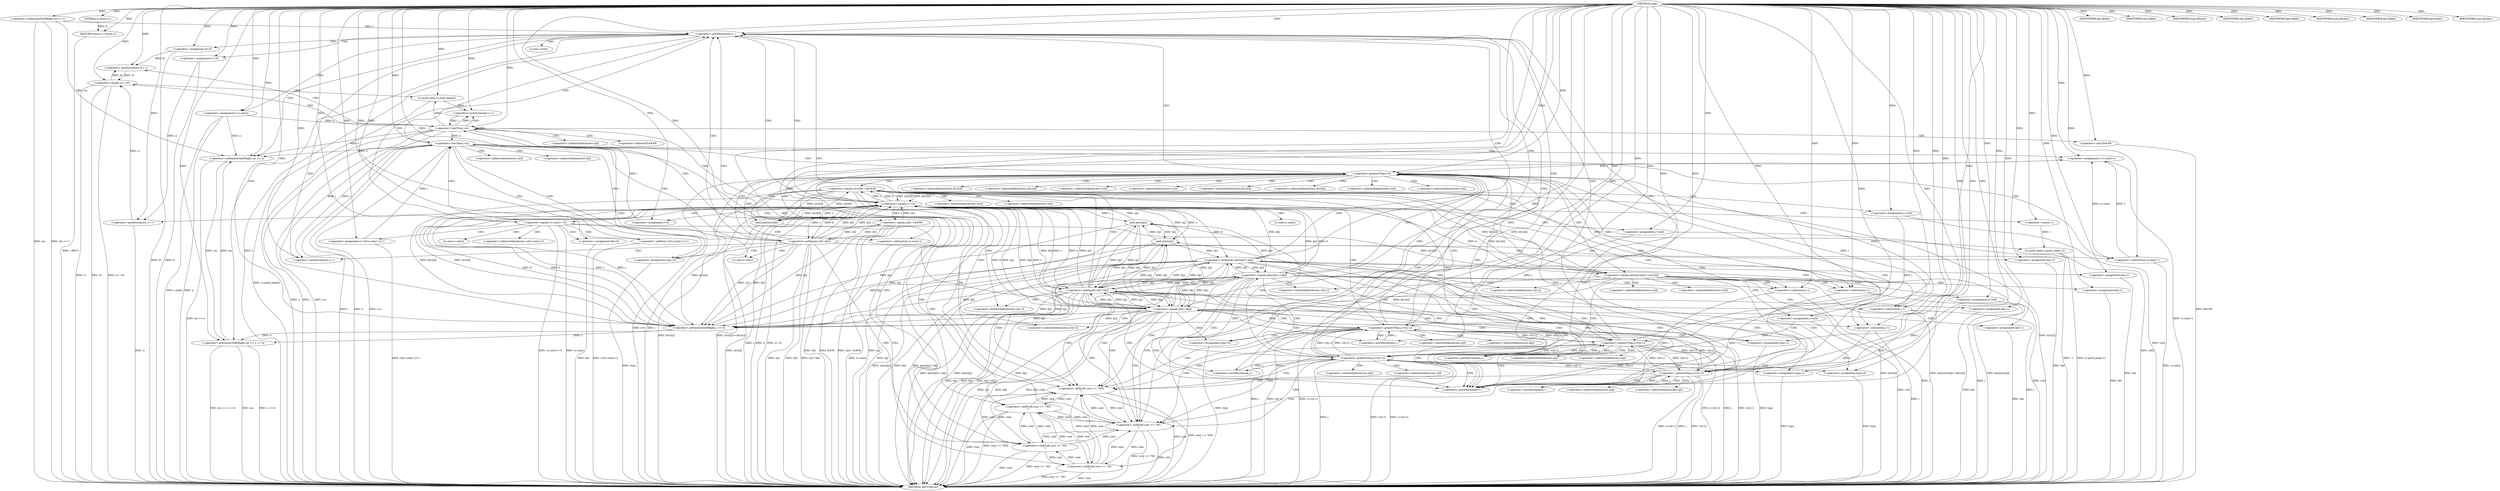 digraph "main" {  
"1000191" [label = "(METHOD,main)" ]
"1000543" [label = "(METHOD_RETURN,int)" ]
"1000195" [label = "(<operator>.arithmeticShiftRight,cin >> t)" ]
"1000541" [label = "(RETURN,return 0;,return 0;)" ]
"1000199" [label = "(<operator>.postDecrement,t--)" ]
"1000542" [label = "(LITERAL,0,return 0;)" ]
"1000204" [label = "(<operator>.assignment,i0=0)" ]
"1000208" [label = "(<operator>.assignment,i1=0)" ]
"1000211" [label = "(<operator>.arithmeticShiftRight,cin >> n)" ]
"1000216" [label = "(<operator>.arithmeticShiftRight,cin >> s >> b)" ]
"1000221" [label = "(<operator>.assignment,n=s.size())" ]
"1000238" [label = "(vc.push_back,vc.push_back(-1))" ]
"1000281" [label = "(<operator>.assignment,fail=0)" ]
"1000322" [label = "(<operator>.assignment,typo=0)" ]
"1000538" [label = "(<operator>.shiftLeft,cout << \"YES\n\")" ]
"1000225" [label = "(<operator>.equals,s==b)" ]
"1000243" [label = "(<operator>.assignment,i=0)" ]
"1000246" [label = "(<operator>.lessThan,i<n)" ]
"1000249" [label = "(<operator>.postIncrement,i++)" ]
"1000272" [label = "(<operator>.equals,vc.size()==0)" ]
"1000286" [label = "(<operator>.assignment,i=vc[vc.size()-1]+1)" ]
"1000295" [label = "(<operator>.lessThan,i<n)" ]
"1000298" [label = "(<operator>.postIncrement,i++)" ]
"1000315" [label = "(IDENTIFIER,fail,if(fail))" ]
"1000327" [label = "(<operator>.assignment,i=vc.size()-1)" ]
"1000332" [label = "(<operator>.greaterThan,i>0)" ]
"1000335" [label = "(<operator>.postDecrement,i--)" ]
"1000532" [label = "(IDENTIFIER,fail,if(fail))" ]
"1000218" [label = "(<operator>.arithmeticShiftRight,s >> b)" ]
"1000229" [label = "(<operator>.shiftLeft,cout << \"YES\n\")" ]
"1000239" [label = "(<operator>.minus,-1)" ]
"1000252" [label = "(<operator>.equals,s[i]==&#39)" ]
"1000258" [label = "(<operator>.and,0&#39)" ]
"1000276" [label = "(<operator>.shiftLeft,cout << \"NO\n\")" ]
"1000317" [label = "(<operator>.shiftLeft,cout << \"NO\n\")" ]
"1000534" [label = "(<operator>.shiftLeft,cout << \"NO\n\")" ]
"1000235" [label = "(<operator>.postIncrement,i1++)" ]
"1000262" [label = "(<operator>.postIncrement,i0++)" ]
"1000265" [label = "(<operator>.equals,i1==i0)" ]
"1000288" [label = "(<operator>.addition,vc[vc.size()-1]+1)" ]
"1000302" [label = "(<operator>.notEquals,s[i]!=b[i])" ]
"1000329" [label = "(<operator>.subtraction,vc.size()-1)" ]
"1000339" [label = "(IDENTIFIER,typo,if(typo))" ]
"1000439" [label = "(<operator>.equals,s[vc[i]]==b[vc[i]])" ]
"1000269" [label = "(vc.push_back,vc.push_back(i))" ]
"1000310" [label = "(<operator>.assignment,fail=1)" ]
"1000291" [label = "(<operator>.subtraction,vc.size()-1)" ]
"1000342" [label = "(<operator>.equals,anti(s[vc[i]])==b[vc[i]])" ]
"1000453" [label = "(<operator>.assignment,j=vc[i])" ]
"1000458" [label = "(<operator>.greaterThan,j>vc[i-1])" ]
"1000465" [label = "(<operator>.postDecrement,j--)" ]
"1000482" [label = "(IDENTIFIER,fail,if(fail))" ]
"1000528" [label = "(<operator>.assignment,typo=1)" ]
"1000489" [label = "(<operator>.assignment,j=vc[i])" ]
"1000494" [label = "(<operator>.greaterThan,j>vc[i-1])" ]
"1000501" [label = "(<operator>.postDecrement,j--)" ]
"1000518" [label = "(IDENTIFIER,fail,if(fail))" ]
"1000522" [label = "(IDENTIFIER,typo,if(typo))" ]
"1000343" [label = "(anti,anti(s[vc[i]]))" ]
"1000357" [label = "(<operator>.assignment,j=vc[i])" ]
"1000362" [label = "(<operator>.greaterThan,j>vc[i-1])" ]
"1000369" [label = "(<operator>.postDecrement,j--)" ]
"1000387" [label = "(IDENTIFIER,fail,if(fail))" ]
"1000434" [label = "(<operator>.assignment,typo=1)" ]
"1000469" [label = "(<operator>.notEquals,s[j]!=b[j])" ]
"1000524" [label = "(<operator>.assignment,typo=0)" ]
"1000394" [label = "(<operator>.assignment,j=vc[i])" ]
"1000399" [label = "(<operator>.greaterThan,j>vc[i-1])" ]
"1000406" [label = "(<operator>.postDecrement,j--)" ]
"1000424" [label = "(IDENTIFIER,fail,if(fail))" ]
"1000428" [label = "(IDENTIFIER,typo,if(typo))" ]
"1000462" [label = "(<operator>.subtraction,i-1)" ]
"1000477" [label = "(<operator>.assignment,fail=1)" ]
"1000505" [label = "(<operator>.equals,s[j]==b[j])" ]
"1000373" [label = "(<operator>.notEquals,anti(s[j])!=b[j])" ]
"1000430" [label = "(<operator>.assignment,typo=0)" ]
"1000498" [label = "(<operator>.subtraction,i-1)" ]
"1000513" [label = "(<operator>.assignment,fail=1)" ]
"1000366" [label = "(<operator>.subtraction,i-1)" ]
"1000382" [label = "(<operator>.assignment,fail=1)" ]
"1000410" [label = "(<operator>.equals,anti(s[j])==b[j])" ]
"1000374" [label = "(anti,anti(s[j]))" ]
"1000403" [label = "(<operator>.subtraction,i-1)" ]
"1000419" [label = "(<operator>.assignment,fail=1)" ]
"1000411" [label = "(anti,anti(s[j]))" ]
"1000223" [label = "(s.size,s.size())" ]
"1000273" [label = "(vc.size,vc.size())" ]
"1000253" [label = "(<operator>.indirectIndexAccess,s[i])" ]
"1000256" [label = "(<operator>.addressOf,&#39)" ]
"1000289" [label = "(<operator>.indirectIndexAccess,vc[vc.size()-1])" ]
"1000330" [label = "(vc.size,vc.size())" ]
"1000303" [label = "(<operator>.indirectIndexAccess,s[i])" ]
"1000306" [label = "(<operator>.indirectIndexAccess,b[i])" ]
"1000440" [label = "(<operator>.indirectIndexAccess,s[vc[i]])" ]
"1000445" [label = "(<operator>.indirectIndexAccess,b[vc[i]])" ]
"1000292" [label = "(vc.size,vc.size())" ]
"1000442" [label = "(<operator>.indirectIndexAccess,vc[i])" ]
"1000447" [label = "(<operator>.indirectIndexAccess,vc[i])" ]
"1000349" [label = "(<operator>.indirectIndexAccess,b[vc[i]])" ]
"1000455" [label = "(<operator>.indirectIndexAccess,vc[i])" ]
"1000460" [label = "(<operator>.indirectIndexAccess,vc[i-1])" ]
"1000344" [label = "(<operator>.indirectIndexAccess,s[vc[i]])" ]
"1000351" [label = "(<operator>.indirectIndexAccess,vc[i])" ]
"1000491" [label = "(<operator>.indirectIndexAccess,vc[i])" ]
"1000496" [label = "(<operator>.indirectIndexAccess,vc[i-1])" ]
"1000346" [label = "(<operator>.indirectIndexAccess,vc[i])" ]
"1000359" [label = "(<operator>.indirectIndexAccess,vc[i])" ]
"1000364" [label = "(<operator>.indirectIndexAccess,vc[i-1])" ]
"1000470" [label = "(<operator>.indirectIndexAccess,s[j])" ]
"1000473" [label = "(<operator>.indirectIndexAccess,b[j])" ]
"1000396" [label = "(<operator>.indirectIndexAccess,vc[i])" ]
"1000401" [label = "(<operator>.indirectIndexAccess,vc[i-1])" ]
"1000506" [label = "(<operator>.indirectIndexAccess,s[j])" ]
"1000509" [label = "(<operator>.indirectIndexAccess,b[j])" ]
"1000378" [label = "(<operator>.indirectIndexAccess,b[j])" ]
"1000375" [label = "(<operator>.indirectIndexAccess,s[j])" ]
"1000415" [label = "(<operator>.indirectIndexAccess,b[j])" ]
"1000412" [label = "(<operator>.indirectIndexAccess,s[j])" ]
  "1000195" -> "1000543"  [ label = "DDG: cin"] 
  "1000195" -> "1000543"  [ label = "DDG: cin >> t"] 
  "1000199" -> "1000543"  [ label = "DDG: t"] 
  "1000204" -> "1000543"  [ label = "DDG: i0"] 
  "1000208" -> "1000543"  [ label = "DDG: i1"] 
  "1000211" -> "1000543"  [ label = "DDG: cin >> n"] 
  "1000216" -> "1000543"  [ label = "DDG: cin"] 
  "1000216" -> "1000543"  [ label = "DDG: s >> b"] 
  "1000216" -> "1000543"  [ label = "DDG: cin >> s >> b"] 
  "1000221" -> "1000543"  [ label = "DDG: n"] 
  "1000221" -> "1000543"  [ label = "DDG: s.size()"] 
  "1000225" -> "1000543"  [ label = "DDG: s"] 
  "1000225" -> "1000543"  [ label = "DDG: b"] 
  "1000225" -> "1000543"  [ label = "DDG: s==b"] 
  "1000235" -> "1000543"  [ label = "DDG: i1"] 
  "1000238" -> "1000543"  [ label = "DDG: -1"] 
  "1000238" -> "1000543"  [ label = "DDG: vc.push_back(-1)"] 
  "1000246" -> "1000543"  [ label = "DDG: i"] 
  "1000246" -> "1000543"  [ label = "DDG: n"] 
  "1000246" -> "1000543"  [ label = "DDG: i<n"] 
  "1000272" -> "1000543"  [ label = "DDG: vc.size()"] 
  "1000272" -> "1000543"  [ label = "DDG: vc.size()==0"] 
  "1000281" -> "1000543"  [ label = "DDG: fail"] 
  "1000291" -> "1000543"  [ label = "DDG: vc.size()"] 
  "1000288" -> "1000543"  [ label = "DDG: vc[vc.size()-1]"] 
  "1000286" -> "1000543"  [ label = "DDG: vc[vc.size()-1]+1"] 
  "1000295" -> "1000543"  [ label = "DDG: i"] 
  "1000295" -> "1000543"  [ label = "DDG: n"] 
  "1000295" -> "1000543"  [ label = "DDG: i<n"] 
  "1000302" -> "1000543"  [ label = "DDG: s[i]"] 
  "1000302" -> "1000543"  [ label = "DDG: b[i]"] 
  "1000302" -> "1000543"  [ label = "DDG: s[i]!=b[i]"] 
  "1000310" -> "1000543"  [ label = "DDG: fail"] 
  "1000322" -> "1000543"  [ label = "DDG: typo"] 
  "1000329" -> "1000543"  [ label = "DDG: vc.size()"] 
  "1000327" -> "1000543"  [ label = "DDG: vc.size()-1"] 
  "1000332" -> "1000543"  [ label = "DDG: i"] 
  "1000332" -> "1000543"  [ label = "DDG: i>0"] 
  "1000439" -> "1000543"  [ label = "DDG: s[vc[i]]"] 
  "1000439" -> "1000543"  [ label = "DDG: b[vc[i]]"] 
  "1000439" -> "1000543"  [ label = "DDG: s[vc[i]]==b[vc[i]]"] 
  "1000489" -> "1000543"  [ label = "DDG: vc[i]"] 
  "1000494" -> "1000543"  [ label = "DDG: j"] 
  "1000498" -> "1000543"  [ label = "DDG: i"] 
  "1000494" -> "1000543"  [ label = "DDG: vc[i-1]"] 
  "1000494" -> "1000543"  [ label = "DDG: j>vc[i-1]"] 
  "1000505" -> "1000543"  [ label = "DDG: s[j]"] 
  "1000505" -> "1000543"  [ label = "DDG: b[j]"] 
  "1000505" -> "1000543"  [ label = "DDG: s[j]==b[j]"] 
  "1000513" -> "1000543"  [ label = "DDG: fail"] 
  "1000528" -> "1000543"  [ label = "DDG: typo"] 
  "1000524" -> "1000543"  [ label = "DDG: typo"] 
  "1000453" -> "1000543"  [ label = "DDG: vc[i]"] 
  "1000458" -> "1000543"  [ label = "DDG: j"] 
  "1000462" -> "1000543"  [ label = "DDG: i"] 
  "1000458" -> "1000543"  [ label = "DDG: vc[i-1]"] 
  "1000458" -> "1000543"  [ label = "DDG: j>vc[i-1]"] 
  "1000469" -> "1000543"  [ label = "DDG: s[j]"] 
  "1000469" -> "1000543"  [ label = "DDG: b[j]"] 
  "1000469" -> "1000543"  [ label = "DDG: s[j]!=b[j]"] 
  "1000477" -> "1000543"  [ label = "DDG: fail"] 
  "1000343" -> "1000543"  [ label = "DDG: s[vc[i]]"] 
  "1000342" -> "1000543"  [ label = "DDG: anti(s[vc[i]])"] 
  "1000342" -> "1000543"  [ label = "DDG: b[vc[i]]"] 
  "1000342" -> "1000543"  [ label = "DDG: anti(s[vc[i]])==b[vc[i]]"] 
  "1000394" -> "1000543"  [ label = "DDG: vc[i]"] 
  "1000399" -> "1000543"  [ label = "DDG: j"] 
  "1000403" -> "1000543"  [ label = "DDG: i"] 
  "1000399" -> "1000543"  [ label = "DDG: vc[i-1]"] 
  "1000399" -> "1000543"  [ label = "DDG: j>vc[i-1]"] 
  "1000411" -> "1000543"  [ label = "DDG: s[j]"] 
  "1000410" -> "1000543"  [ label = "DDG: anti(s[j])"] 
  "1000410" -> "1000543"  [ label = "DDG: b[j]"] 
  "1000410" -> "1000543"  [ label = "DDG: anti(s[j])==b[j]"] 
  "1000419" -> "1000543"  [ label = "DDG: fail"] 
  "1000434" -> "1000543"  [ label = "DDG: typo"] 
  "1000430" -> "1000543"  [ label = "DDG: typo"] 
  "1000357" -> "1000543"  [ label = "DDG: vc[i]"] 
  "1000362" -> "1000543"  [ label = "DDG: j"] 
  "1000366" -> "1000543"  [ label = "DDG: i"] 
  "1000362" -> "1000543"  [ label = "DDG: vc[i-1]"] 
  "1000362" -> "1000543"  [ label = "DDG: j>vc[i-1]"] 
  "1000374" -> "1000543"  [ label = "DDG: s[j]"] 
  "1000373" -> "1000543"  [ label = "DDG: anti(s[j])"] 
  "1000373" -> "1000543"  [ label = "DDG: b[j]"] 
  "1000373" -> "1000543"  [ label = "DDG: anti(s[j])!=b[j]"] 
  "1000382" -> "1000543"  [ label = "DDG: fail"] 
  "1000538" -> "1000543"  [ label = "DDG: cout"] 
  "1000538" -> "1000543"  [ label = "DDG: cout << \"YES\n\""] 
  "1000534" -> "1000543"  [ label = "DDG: cout"] 
  "1000534" -> "1000543"  [ label = "DDG: cout << \"NO\n\""] 
  "1000317" -> "1000543"  [ label = "DDG: cout"] 
  "1000317" -> "1000543"  [ label = "DDG: cout << \"NO\n\""] 
  "1000276" -> "1000543"  [ label = "DDG: cout"] 
  "1000276" -> "1000543"  [ label = "DDG: cout << \"NO\n\""] 
  "1000252" -> "1000543"  [ label = "DDG: s[i]"] 
  "1000252" -> "1000543"  [ label = "DDG: &#39"] 
  "1000252" -> "1000543"  [ label = "DDG: s[i]==&#39"] 
  "1000258" -> "1000543"  [ label = "DDG: 0&#39"] 
  "1000265" -> "1000543"  [ label = "DDG: i1"] 
  "1000265" -> "1000543"  [ label = "DDG: i0"] 
  "1000265" -> "1000543"  [ label = "DDG: i1==i0"] 
  "1000269" -> "1000543"  [ label = "DDG: vc.push_back(i)"] 
  "1000229" -> "1000543"  [ label = "DDG: cout"] 
  "1000229" -> "1000543"  [ label = "DDG: cout << \"YES\n\""] 
  "1000541" -> "1000543"  [ label = "DDG: <RET>"] 
  "1000542" -> "1000541"  [ label = "DDG: 0"] 
  "1000191" -> "1000541"  [ label = "DDG: "] 
  "1000191" -> "1000195"  [ label = "DDG: "] 
  "1000191" -> "1000542"  [ label = "DDG: "] 
  "1000195" -> "1000199"  [ label = "DDG: t"] 
  "1000191" -> "1000199"  [ label = "DDG: "] 
  "1000191" -> "1000204"  [ label = "DDG: "] 
  "1000191" -> "1000208"  [ label = "DDG: "] 
  "1000191" -> "1000221"  [ label = "DDG: "] 
  "1000191" -> "1000281"  [ label = "DDG: "] 
  "1000191" -> "1000322"  [ label = "DDG: "] 
  "1000195" -> "1000211"  [ label = "DDG: cin"] 
  "1000216" -> "1000211"  [ label = "DDG: cin"] 
  "1000191" -> "1000211"  [ label = "DDG: "] 
  "1000221" -> "1000211"  [ label = "DDG: n"] 
  "1000246" -> "1000211"  [ label = "DDG: n"] 
  "1000295" -> "1000211"  [ label = "DDG: n"] 
  "1000211" -> "1000216"  [ label = "DDG: cin"] 
  "1000191" -> "1000216"  [ label = "DDG: "] 
  "1000218" -> "1000216"  [ label = "DDG: b"] 
  "1000218" -> "1000216"  [ label = "DDG: s"] 
  "1000239" -> "1000238"  [ label = "DDG: 1"] 
  "1000191" -> "1000243"  [ label = "DDG: "] 
  "1000191" -> "1000286"  [ label = "DDG: "] 
  "1000191" -> "1000315"  [ label = "DDG: "] 
  "1000329" -> "1000327"  [ label = "DDG: 1"] 
  "1000329" -> "1000327"  [ label = "DDG: vc.size()"] 
  "1000191" -> "1000532"  [ label = "DDG: "] 
  "1000534" -> "1000538"  [ label = "DDG: cout"] 
  "1000317" -> "1000538"  [ label = "DDG: cout"] 
  "1000276" -> "1000538"  [ label = "DDG: cout"] 
  "1000229" -> "1000538"  [ label = "DDG: cout"] 
  "1000191" -> "1000538"  [ label = "DDG: "] 
  "1000225" -> "1000218"  [ label = "DDG: s"] 
  "1000302" -> "1000218"  [ label = "DDG: s[i]"] 
  "1000439" -> "1000218"  [ label = "DDG: s[vc[i]]"] 
  "1000505" -> "1000218"  [ label = "DDG: s[j]"] 
  "1000469" -> "1000218"  [ label = "DDG: s[j]"] 
  "1000343" -> "1000218"  [ label = "DDG: s[vc[i]]"] 
  "1000411" -> "1000218"  [ label = "DDG: s[j]"] 
  "1000374" -> "1000218"  [ label = "DDG: s[j]"] 
  "1000252" -> "1000218"  [ label = "DDG: s[i]"] 
  "1000191" -> "1000218"  [ label = "DDG: "] 
  "1000225" -> "1000218"  [ label = "DDG: b"] 
  "1000302" -> "1000218"  [ label = "DDG: b[i]"] 
  "1000439" -> "1000218"  [ label = "DDG: b[vc[i]]"] 
  "1000505" -> "1000218"  [ label = "DDG: b[j]"] 
  "1000469" -> "1000218"  [ label = "DDG: b[j]"] 
  "1000342" -> "1000218"  [ label = "DDG: b[vc[i]]"] 
  "1000410" -> "1000218"  [ label = "DDG: b[j]"] 
  "1000373" -> "1000218"  [ label = "DDG: b[j]"] 
  "1000218" -> "1000225"  [ label = "DDG: s"] 
  "1000302" -> "1000225"  [ label = "DDG: s[i]"] 
  "1000439" -> "1000225"  [ label = "DDG: s[vc[i]]"] 
  "1000505" -> "1000225"  [ label = "DDG: s[j]"] 
  "1000469" -> "1000225"  [ label = "DDG: s[j]"] 
  "1000343" -> "1000225"  [ label = "DDG: s[vc[i]]"] 
  "1000411" -> "1000225"  [ label = "DDG: s[j]"] 
  "1000374" -> "1000225"  [ label = "DDG: s[j]"] 
  "1000252" -> "1000225"  [ label = "DDG: s[i]"] 
  "1000191" -> "1000225"  [ label = "DDG: "] 
  "1000218" -> "1000225"  [ label = "DDG: b"] 
  "1000302" -> "1000225"  [ label = "DDG: b[i]"] 
  "1000439" -> "1000225"  [ label = "DDG: b[vc[i]]"] 
  "1000505" -> "1000225"  [ label = "DDG: b[j]"] 
  "1000469" -> "1000225"  [ label = "DDG: b[j]"] 
  "1000342" -> "1000225"  [ label = "DDG: b[vc[i]]"] 
  "1000410" -> "1000225"  [ label = "DDG: b[j]"] 
  "1000373" -> "1000225"  [ label = "DDG: b[j]"] 
  "1000191" -> "1000239"  [ label = "DDG: "] 
  "1000243" -> "1000246"  [ label = "DDG: i"] 
  "1000249" -> "1000246"  [ label = "DDG: i"] 
  "1000191" -> "1000246"  [ label = "DDG: "] 
  "1000221" -> "1000246"  [ label = "DDG: n"] 
  "1000246" -> "1000249"  [ label = "DDG: i"] 
  "1000269" -> "1000249"  [ label = "DDG: i"] 
  "1000191" -> "1000249"  [ label = "DDG: "] 
  "1000191" -> "1000272"  [ label = "DDG: "] 
  "1000286" -> "1000295"  [ label = "DDG: i"] 
  "1000298" -> "1000295"  [ label = "DDG: i"] 
  "1000191" -> "1000295"  [ label = "DDG: "] 
  "1000246" -> "1000295"  [ label = "DDG: n"] 
  "1000295" -> "1000298"  [ label = "DDG: i"] 
  "1000191" -> "1000298"  [ label = "DDG: "] 
  "1000191" -> "1000327"  [ label = "DDG: "] 
  "1000327" -> "1000332"  [ label = "DDG: i"] 
  "1000335" -> "1000332"  [ label = "DDG: i"] 
  "1000191" -> "1000332"  [ label = "DDG: "] 
  "1000498" -> "1000335"  [ label = "DDG: i"] 
  "1000462" -> "1000335"  [ label = "DDG: i"] 
  "1000403" -> "1000335"  [ label = "DDG: i"] 
  "1000366" -> "1000335"  [ label = "DDG: i"] 
  "1000191" -> "1000335"  [ label = "DDG: "] 
  "1000538" -> "1000229"  [ label = "DDG: cout"] 
  "1000534" -> "1000229"  [ label = "DDG: cout"] 
  "1000317" -> "1000229"  [ label = "DDG: cout"] 
  "1000276" -> "1000229"  [ label = "DDG: cout"] 
  "1000191" -> "1000229"  [ label = "DDG: "] 
  "1000225" -> "1000252"  [ label = "DDG: s"] 
  "1000302" -> "1000252"  [ label = "DDG: s[i]"] 
  "1000191" -> "1000258"  [ label = "DDG: "] 
  "1000538" -> "1000276"  [ label = "DDG: cout"] 
  "1000534" -> "1000276"  [ label = "DDG: cout"] 
  "1000317" -> "1000276"  [ label = "DDG: cout"] 
  "1000229" -> "1000276"  [ label = "DDG: cout"] 
  "1000191" -> "1000276"  [ label = "DDG: "] 
  "1000191" -> "1000288"  [ label = "DDG: "] 
  "1000538" -> "1000317"  [ label = "DDG: cout"] 
  "1000534" -> "1000317"  [ label = "DDG: cout"] 
  "1000276" -> "1000317"  [ label = "DDG: cout"] 
  "1000229" -> "1000317"  [ label = "DDG: cout"] 
  "1000191" -> "1000317"  [ label = "DDG: "] 
  "1000191" -> "1000329"  [ label = "DDG: "] 
  "1000191" -> "1000339"  [ label = "DDG: "] 
  "1000538" -> "1000534"  [ label = "DDG: cout"] 
  "1000317" -> "1000534"  [ label = "DDG: cout"] 
  "1000276" -> "1000534"  [ label = "DDG: cout"] 
  "1000229" -> "1000534"  [ label = "DDG: cout"] 
  "1000191" -> "1000534"  [ label = "DDG: "] 
  "1000208" -> "1000235"  [ label = "DDG: i1"] 
  "1000191" -> "1000235"  [ label = "DDG: "] 
  "1000204" -> "1000262"  [ label = "DDG: i0"] 
  "1000265" -> "1000262"  [ label = "DDG: i0"] 
  "1000191" -> "1000262"  [ label = "DDG: "] 
  "1000235" -> "1000265"  [ label = "DDG: i1"] 
  "1000191" -> "1000265"  [ label = "DDG: "] 
  "1000262" -> "1000265"  [ label = "DDG: i0"] 
  "1000225" -> "1000302"  [ label = "DDG: s"] 
  "1000252" -> "1000302"  [ label = "DDG: s[i]"] 
  "1000225" -> "1000302"  [ label = "DDG: b"] 
  "1000191" -> "1000310"  [ label = "DDG: "] 
  "1000225" -> "1000439"  [ label = "DDG: s"] 
  "1000343" -> "1000439"  [ label = "DDG: s[vc[i]]"] 
  "1000225" -> "1000439"  [ label = "DDG: b"] 
  "1000342" -> "1000439"  [ label = "DDG: b[vc[i]]"] 
  "1000246" -> "1000269"  [ label = "DDG: i"] 
  "1000191" -> "1000269"  [ label = "DDG: "] 
  "1000191" -> "1000291"  [ label = "DDG: "] 
  "1000191" -> "1000482"  [ label = "DDG: "] 
  "1000191" -> "1000528"  [ label = "DDG: "] 
  "1000343" -> "1000342"  [ label = "DDG: s[vc[i]]"] 
  "1000225" -> "1000342"  [ label = "DDG: b"] 
  "1000439" -> "1000342"  [ label = "DDG: b[vc[i]]"] 
  "1000191" -> "1000453"  [ label = "DDG: "] 
  "1000453" -> "1000458"  [ label = "DDG: j"] 
  "1000465" -> "1000458"  [ label = "DDG: j"] 
  "1000191" -> "1000458"  [ label = "DDG: "] 
  "1000494" -> "1000458"  [ label = "DDG: vc[i-1]"] 
  "1000399" -> "1000458"  [ label = "DDG: vc[i-1]"] 
  "1000362" -> "1000458"  [ label = "DDG: vc[i-1]"] 
  "1000458" -> "1000465"  [ label = "DDG: j"] 
  "1000191" -> "1000465"  [ label = "DDG: "] 
  "1000191" -> "1000518"  [ label = "DDG: "] 
  "1000191" -> "1000522"  [ label = "DDG: "] 
  "1000225" -> "1000343"  [ label = "DDG: s"] 
  "1000439" -> "1000343"  [ label = "DDG: s[vc[i]]"] 
  "1000191" -> "1000387"  [ label = "DDG: "] 
  "1000191" -> "1000434"  [ label = "DDG: "] 
  "1000191" -> "1000489"  [ label = "DDG: "] 
  "1000489" -> "1000494"  [ label = "DDG: j"] 
  "1000501" -> "1000494"  [ label = "DDG: j"] 
  "1000191" -> "1000494"  [ label = "DDG: "] 
  "1000458" -> "1000494"  [ label = "DDG: vc[i-1]"] 
  "1000399" -> "1000494"  [ label = "DDG: vc[i-1]"] 
  "1000362" -> "1000494"  [ label = "DDG: vc[i-1]"] 
  "1000494" -> "1000501"  [ label = "DDG: j"] 
  "1000191" -> "1000501"  [ label = "DDG: "] 
  "1000191" -> "1000524"  [ label = "DDG: "] 
  "1000191" -> "1000357"  [ label = "DDG: "] 
  "1000357" -> "1000362"  [ label = "DDG: j"] 
  "1000369" -> "1000362"  [ label = "DDG: j"] 
  "1000191" -> "1000362"  [ label = "DDG: "] 
  "1000494" -> "1000362"  [ label = "DDG: vc[i-1]"] 
  "1000458" -> "1000362"  [ label = "DDG: vc[i-1]"] 
  "1000399" -> "1000362"  [ label = "DDG: vc[i-1]"] 
  "1000362" -> "1000369"  [ label = "DDG: j"] 
  "1000191" -> "1000369"  [ label = "DDG: "] 
  "1000191" -> "1000424"  [ label = "DDG: "] 
  "1000191" -> "1000428"  [ label = "DDG: "] 
  "1000332" -> "1000462"  [ label = "DDG: i"] 
  "1000191" -> "1000462"  [ label = "DDG: "] 
  "1000225" -> "1000469"  [ label = "DDG: s"] 
  "1000505" -> "1000469"  [ label = "DDG: s[j]"] 
  "1000411" -> "1000469"  [ label = "DDG: s[j]"] 
  "1000374" -> "1000469"  [ label = "DDG: s[j]"] 
  "1000225" -> "1000469"  [ label = "DDG: b"] 
  "1000505" -> "1000469"  [ label = "DDG: b[j]"] 
  "1000410" -> "1000469"  [ label = "DDG: b[j]"] 
  "1000373" -> "1000469"  [ label = "DDG: b[j]"] 
  "1000191" -> "1000477"  [ label = "DDG: "] 
  "1000191" -> "1000394"  [ label = "DDG: "] 
  "1000394" -> "1000399"  [ label = "DDG: j"] 
  "1000406" -> "1000399"  [ label = "DDG: j"] 
  "1000191" -> "1000399"  [ label = "DDG: "] 
  "1000494" -> "1000399"  [ label = "DDG: vc[i-1]"] 
  "1000458" -> "1000399"  [ label = "DDG: vc[i-1]"] 
  "1000362" -> "1000399"  [ label = "DDG: vc[i-1]"] 
  "1000399" -> "1000406"  [ label = "DDG: j"] 
  "1000191" -> "1000406"  [ label = "DDG: "] 
  "1000191" -> "1000430"  [ label = "DDG: "] 
  "1000332" -> "1000498"  [ label = "DDG: i"] 
  "1000191" -> "1000498"  [ label = "DDG: "] 
  "1000225" -> "1000505"  [ label = "DDG: s"] 
  "1000469" -> "1000505"  [ label = "DDG: s[j]"] 
  "1000411" -> "1000505"  [ label = "DDG: s[j]"] 
  "1000374" -> "1000505"  [ label = "DDG: s[j]"] 
  "1000225" -> "1000505"  [ label = "DDG: b"] 
  "1000469" -> "1000505"  [ label = "DDG: b[j]"] 
  "1000410" -> "1000505"  [ label = "DDG: b[j]"] 
  "1000373" -> "1000505"  [ label = "DDG: b[j]"] 
  "1000191" -> "1000513"  [ label = "DDG: "] 
  "1000332" -> "1000366"  [ label = "DDG: i"] 
  "1000191" -> "1000366"  [ label = "DDG: "] 
  "1000374" -> "1000373"  [ label = "DDG: s[j]"] 
  "1000225" -> "1000373"  [ label = "DDG: b"] 
  "1000505" -> "1000373"  [ label = "DDG: b[j]"] 
  "1000469" -> "1000373"  [ label = "DDG: b[j]"] 
  "1000410" -> "1000373"  [ label = "DDG: b[j]"] 
  "1000191" -> "1000382"  [ label = "DDG: "] 
  "1000225" -> "1000374"  [ label = "DDG: s"] 
  "1000505" -> "1000374"  [ label = "DDG: s[j]"] 
  "1000469" -> "1000374"  [ label = "DDG: s[j]"] 
  "1000411" -> "1000374"  [ label = "DDG: s[j]"] 
  "1000332" -> "1000403"  [ label = "DDG: i"] 
  "1000191" -> "1000403"  [ label = "DDG: "] 
  "1000411" -> "1000410"  [ label = "DDG: s[j]"] 
  "1000225" -> "1000410"  [ label = "DDG: b"] 
  "1000505" -> "1000410"  [ label = "DDG: b[j]"] 
  "1000469" -> "1000410"  [ label = "DDG: b[j]"] 
  "1000373" -> "1000410"  [ label = "DDG: b[j]"] 
  "1000191" -> "1000419"  [ label = "DDG: "] 
  "1000225" -> "1000411"  [ label = "DDG: s"] 
  "1000505" -> "1000411"  [ label = "DDG: s[j]"] 
  "1000469" -> "1000411"  [ label = "DDG: s[j]"] 
  "1000374" -> "1000411"  [ label = "DDG: s[j]"] 
  "1000199" -> "1000208"  [ label = "CDG: "] 
  "1000199" -> "1000216"  [ label = "CDG: "] 
  "1000199" -> "1000225"  [ label = "CDG: "] 
  "1000199" -> "1000211"  [ label = "CDG: "] 
  "1000199" -> "1000221"  [ label = "CDG: "] 
  "1000199" -> "1000204"  [ label = "CDG: "] 
  "1000199" -> "1000218"  [ label = "CDG: "] 
  "1000199" -> "1000223"  [ label = "CDG: "] 
  "1000225" -> "1000199"  [ label = "CDG: "] 
  "1000225" -> "1000235"  [ label = "CDG: "] 
  "1000225" -> "1000272"  [ label = "CDG: "] 
  "1000225" -> "1000238"  [ label = "CDG: "] 
  "1000225" -> "1000243"  [ label = "CDG: "] 
  "1000225" -> "1000273"  [ label = "CDG: "] 
  "1000225" -> "1000239"  [ label = "CDG: "] 
  "1000225" -> "1000246"  [ label = "CDG: "] 
  "1000225" -> "1000229"  [ label = "CDG: "] 
  "1000246" -> "1000258"  [ label = "CDG: "] 
  "1000246" -> "1000262"  [ label = "CDG: "] 
  "1000246" -> "1000249"  [ label = "CDG: "] 
  "1000246" -> "1000256"  [ label = "CDG: "] 
  "1000246" -> "1000246"  [ label = "CDG: "] 
  "1000246" -> "1000265"  [ label = "CDG: "] 
  "1000246" -> "1000253"  [ label = "CDG: "] 
  "1000246" -> "1000252"  [ label = "CDG: "] 
  "1000272" -> "1000276"  [ label = "CDG: "] 
  "1000272" -> "1000199"  [ label = "CDG: "] 
  "1000272" -> "1000281"  [ label = "CDG: "] 
  "1000272" -> "1000288"  [ label = "CDG: "] 
  "1000272" -> "1000292"  [ label = "CDG: "] 
  "1000272" -> "1000286"  [ label = "CDG: "] 
  "1000272" -> "1000291"  [ label = "CDG: "] 
  "1000272" -> "1000289"  [ label = "CDG: "] 
  "1000272" -> "1000295"  [ label = "CDG: "] 
  "1000295" -> "1000302"  [ label = "CDG: "] 
  "1000295" -> "1000303"  [ label = "CDG: "] 
  "1000295" -> "1000306"  [ label = "CDG: "] 
  "1000295" -> "1000332"  [ label = "CDG: "] 
  "1000295" -> "1000199"  [ label = "CDG: "] 
  "1000295" -> "1000330"  [ label = "CDG: "] 
  "1000295" -> "1000317"  [ label = "CDG: "] 
  "1000295" -> "1000329"  [ label = "CDG: "] 
  "1000295" -> "1000327"  [ label = "CDG: "] 
  "1000295" -> "1000322"  [ label = "CDG: "] 
  "1000332" -> "1000199"  [ label = "CDG: "] 
  "1000332" -> "1000538"  [ label = "CDG: "] 
  "1000332" -> "1000534"  [ label = "CDG: "] 
  "1000332" -> "1000349"  [ label = "CDG: "] 
  "1000332" -> "1000442"  [ label = "CDG: "] 
  "1000332" -> "1000344"  [ label = "CDG: "] 
  "1000332" -> "1000445"  [ label = "CDG: "] 
  "1000332" -> "1000346"  [ label = "CDG: "] 
  "1000332" -> "1000447"  [ label = "CDG: "] 
  "1000332" -> "1000439"  [ label = "CDG: "] 
  "1000332" -> "1000342"  [ label = "CDG: "] 
  "1000332" -> "1000351"  [ label = "CDG: "] 
  "1000332" -> "1000440"  [ label = "CDG: "] 
  "1000332" -> "1000343"  [ label = "CDG: "] 
  "1000265" -> "1000269"  [ label = "CDG: "] 
  "1000302" -> "1000310"  [ label = "CDG: "] 
  "1000302" -> "1000298"  [ label = "CDG: "] 
  "1000302" -> "1000295"  [ label = "CDG: "] 
  "1000302" -> "1000332"  [ label = "CDG: "] 
  "1000302" -> "1000199"  [ label = "CDG: "] 
  "1000302" -> "1000330"  [ label = "CDG: "] 
  "1000302" -> "1000317"  [ label = "CDG: "] 
  "1000302" -> "1000329"  [ label = "CDG: "] 
  "1000302" -> "1000327"  [ label = "CDG: "] 
  "1000302" -> "1000322"  [ label = "CDG: "] 
  "1000439" -> "1000462"  [ label = "CDG: "] 
  "1000439" -> "1000498"  [ label = "CDG: "] 
  "1000439" -> "1000491"  [ label = "CDG: "] 
  "1000439" -> "1000496"  [ label = "CDG: "] 
  "1000439" -> "1000455"  [ label = "CDG: "] 
  "1000439" -> "1000460"  [ label = "CDG: "] 
  "1000439" -> "1000458"  [ label = "CDG: "] 
  "1000439" -> "1000494"  [ label = "CDG: "] 
  "1000439" -> "1000453"  [ label = "CDG: "] 
  "1000439" -> "1000489"  [ label = "CDG: "] 
  "1000342" -> "1000362"  [ label = "CDG: "] 
  "1000342" -> "1000396"  [ label = "CDG: "] 
  "1000342" -> "1000357"  [ label = "CDG: "] 
  "1000342" -> "1000394"  [ label = "CDG: "] 
  "1000342" -> "1000364"  [ label = "CDG: "] 
  "1000342" -> "1000399"  [ label = "CDG: "] 
  "1000342" -> "1000359"  [ label = "CDG: "] 
  "1000342" -> "1000401"  [ label = "CDG: "] 
  "1000342" -> "1000403"  [ label = "CDG: "] 
  "1000342" -> "1000366"  [ label = "CDG: "] 
  "1000458" -> "1000469"  [ label = "CDG: "] 
  "1000458" -> "1000470"  [ label = "CDG: "] 
  "1000458" -> "1000473"  [ label = "CDG: "] 
  "1000458" -> "1000332"  [ label = "CDG: "] 
  "1000458" -> "1000335"  [ label = "CDG: "] 
  "1000458" -> "1000199"  [ label = "CDG: "] 
  "1000458" -> "1000538"  [ label = "CDG: "] 
  "1000458" -> "1000534"  [ label = "CDG: "] 
  "1000494" -> "1000505"  [ label = "CDG: "] 
  "1000494" -> "1000506"  [ label = "CDG: "] 
  "1000494" -> "1000509"  [ label = "CDG: "] 
  "1000494" -> "1000199"  [ label = "CDG: "] 
  "1000494" -> "1000538"  [ label = "CDG: "] 
  "1000494" -> "1000534"  [ label = "CDG: "] 
  "1000494" -> "1000332"  [ label = "CDG: "] 
  "1000494" -> "1000524"  [ label = "CDG: "] 
  "1000494" -> "1000335"  [ label = "CDG: "] 
  "1000494" -> "1000528"  [ label = "CDG: "] 
  "1000362" -> "1000378"  [ label = "CDG: "] 
  "1000362" -> "1000373"  [ label = "CDG: "] 
  "1000362" -> "1000375"  [ label = "CDG: "] 
  "1000362" -> "1000374"  [ label = "CDG: "] 
  "1000362" -> "1000199"  [ label = "CDG: "] 
  "1000362" -> "1000538"  [ label = "CDG: "] 
  "1000362" -> "1000534"  [ label = "CDG: "] 
  "1000362" -> "1000332"  [ label = "CDG: "] 
  "1000362" -> "1000335"  [ label = "CDG: "] 
  "1000469" -> "1000462"  [ label = "CDG: "] 
  "1000469" -> "1000460"  [ label = "CDG: "] 
  "1000469" -> "1000465"  [ label = "CDG: "] 
  "1000469" -> "1000477"  [ label = "CDG: "] 
  "1000469" -> "1000458"  [ label = "CDG: "] 
  "1000469" -> "1000199"  [ label = "CDG: "] 
  "1000469" -> "1000538"  [ label = "CDG: "] 
  "1000469" -> "1000534"  [ label = "CDG: "] 
  "1000469" -> "1000332"  [ label = "CDG: "] 
  "1000469" -> "1000335"  [ label = "CDG: "] 
  "1000399" -> "1000412"  [ label = "CDG: "] 
  "1000399" -> "1000410"  [ label = "CDG: "] 
  "1000399" -> "1000415"  [ label = "CDG: "] 
  "1000399" -> "1000411"  [ label = "CDG: "] 
  "1000399" -> "1000430"  [ label = "CDG: "] 
  "1000399" -> "1000434"  [ label = "CDG: "] 
  "1000399" -> "1000332"  [ label = "CDG: "] 
  "1000399" -> "1000199"  [ label = "CDG: "] 
  "1000399" -> "1000335"  [ label = "CDG: "] 
  "1000399" -> "1000538"  [ label = "CDG: "] 
  "1000399" -> "1000534"  [ label = "CDG: "] 
  "1000505" -> "1000498"  [ label = "CDG: "] 
  "1000505" -> "1000496"  [ label = "CDG: "] 
  "1000505" -> "1000513"  [ label = "CDG: "] 
  "1000505" -> "1000501"  [ label = "CDG: "] 
  "1000505" -> "1000494"  [ label = "CDG: "] 
  "1000505" -> "1000199"  [ label = "CDG: "] 
  "1000505" -> "1000538"  [ label = "CDG: "] 
  "1000505" -> "1000534"  [ label = "CDG: "] 
  "1000505" -> "1000332"  [ label = "CDG: "] 
  "1000505" -> "1000524"  [ label = "CDG: "] 
  "1000505" -> "1000335"  [ label = "CDG: "] 
  "1000505" -> "1000528"  [ label = "CDG: "] 
  "1000373" -> "1000362"  [ label = "CDG: "] 
  "1000373" -> "1000382"  [ label = "CDG: "] 
  "1000373" -> "1000364"  [ label = "CDG: "] 
  "1000373" -> "1000369"  [ label = "CDG: "] 
  "1000373" -> "1000366"  [ label = "CDG: "] 
  "1000373" -> "1000199"  [ label = "CDG: "] 
  "1000373" -> "1000538"  [ label = "CDG: "] 
  "1000373" -> "1000534"  [ label = "CDG: "] 
  "1000373" -> "1000332"  [ label = "CDG: "] 
  "1000373" -> "1000335"  [ label = "CDG: "] 
  "1000410" -> "1000419"  [ label = "CDG: "] 
  "1000410" -> "1000399"  [ label = "CDG: "] 
  "1000410" -> "1000406"  [ label = "CDG: "] 
  "1000410" -> "1000401"  [ label = "CDG: "] 
  "1000410" -> "1000403"  [ label = "CDG: "] 
  "1000410" -> "1000199"  [ label = "CDG: "] 
  "1000410" -> "1000538"  [ label = "CDG: "] 
  "1000410" -> "1000534"  [ label = "CDG: "] 
  "1000410" -> "1000430"  [ label = "CDG: "] 
  "1000410" -> "1000434"  [ label = "CDG: "] 
  "1000410" -> "1000332"  [ label = "CDG: "] 
  "1000410" -> "1000335"  [ label = "CDG: "] 
}
